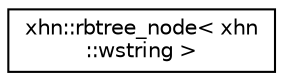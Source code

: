 digraph "Graphical Class Hierarchy"
{
  edge [fontname="Helvetica",fontsize="10",labelfontname="Helvetica",labelfontsize="10"];
  node [fontname="Helvetica",fontsize="10",shape=record];
  rankdir="LR";
  Node1 [label="xhn::rbtree_node\< xhn\l::wstring \>",height=0.2,width=0.4,color="black", fillcolor="white", style="filled",URL="$classxhn_1_1rbtree__node.html"];
}

